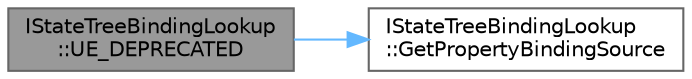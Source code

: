 digraph "IStateTreeBindingLookup::UE_DEPRECATED"
{
 // INTERACTIVE_SVG=YES
 // LATEX_PDF_SIZE
  bgcolor="transparent";
  edge [fontname=Helvetica,fontsize=10,labelfontname=Helvetica,labelfontsize=10];
  node [fontname=Helvetica,fontsize=10,shape=box,height=0.2,width=0.4];
  rankdir="LR";
  Node1 [id="Node000001",label="IStateTreeBindingLookup\l::UE_DEPRECATED",height=0.2,width=0.4,color="gray40", fillcolor="grey60", style="filled", fontcolor="black",tooltip=" "];
  Node1 -> Node2 [id="edge1_Node000001_Node000002",color="steelblue1",style="solid",tooltip=" "];
  Node2 [id="Node000002",label="IStateTreeBindingLookup\l::GetPropertyBindingSource",height=0.2,width=0.4,color="grey40", fillcolor="white", style="filled",URL="$d3/d79/structIStateTreeBindingLookup.html#af1003b54adb71ee9e00887aa7c79aee6",tooltip=" "];
}

